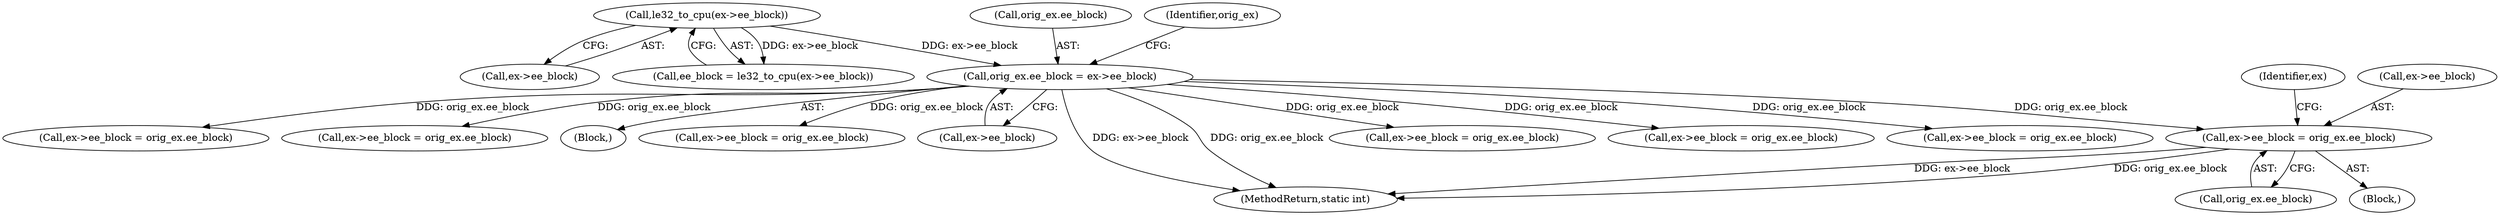 digraph "0_linux_667eff35a1f56fa74ce98a0c7c29a40adc1ba4e3@pointer" {
"1000408" [label="(Call,ex->ee_block = orig_ex.ee_block)"];
"1000269" [label="(Call,orig_ex.ee_block = ex->ee_block)"];
"1000239" [label="(Call,le32_to_cpu(ex->ee_block))"];
"1000407" [label="(Block,)"];
"1000977" [label="(Call,ex->ee_block = orig_ex.ee_block)"];
"1000237" [label="(Call,ee_block = le32_to_cpu(ex->ee_block))"];
"1000270" [label="(Call,orig_ex.ee_block)"];
"1000417" [label="(Identifier,ex)"];
"1000408" [label="(Call,ex->ee_block = orig_ex.ee_block)"];
"1000412" [label="(Call,orig_ex.ee_block)"];
"1000273" [label="(Call,ex->ee_block)"];
"1000634" [label="(Call,ex->ee_block = orig_ex.ee_block)"];
"1000771" [label="(Call,ex->ee_block = orig_ex.ee_block)"];
"1000269" [label="(Call,orig_ex.ee_block = ex->ee_block)"];
"1000409" [label="(Call,ex->ee_block)"];
"1000239" [label="(Call,le32_to_cpu(ex->ee_block))"];
"1000136" [label="(Block,)"];
"1000323" [label="(Call,ex->ee_block = orig_ex.ee_block)"];
"1001006" [label="(MethodReturn,static int)"];
"1000480" [label="(Call,ex->ee_block = orig_ex.ee_block)"];
"1000240" [label="(Call,ex->ee_block)"];
"1000278" [label="(Identifier,orig_ex)"];
"1000936" [label="(Call,ex->ee_block = orig_ex.ee_block)"];
"1000408" -> "1000407"  [label="AST: "];
"1000408" -> "1000412"  [label="CFG: "];
"1000409" -> "1000408"  [label="AST: "];
"1000412" -> "1000408"  [label="AST: "];
"1000417" -> "1000408"  [label="CFG: "];
"1000408" -> "1001006"  [label="DDG: ex->ee_block"];
"1000408" -> "1001006"  [label="DDG: orig_ex.ee_block"];
"1000269" -> "1000408"  [label="DDG: orig_ex.ee_block"];
"1000269" -> "1000136"  [label="AST: "];
"1000269" -> "1000273"  [label="CFG: "];
"1000270" -> "1000269"  [label="AST: "];
"1000273" -> "1000269"  [label="AST: "];
"1000278" -> "1000269"  [label="CFG: "];
"1000269" -> "1001006"  [label="DDG: ex->ee_block"];
"1000269" -> "1001006"  [label="DDG: orig_ex.ee_block"];
"1000239" -> "1000269"  [label="DDG: ex->ee_block"];
"1000269" -> "1000323"  [label="DDG: orig_ex.ee_block"];
"1000269" -> "1000480"  [label="DDG: orig_ex.ee_block"];
"1000269" -> "1000634"  [label="DDG: orig_ex.ee_block"];
"1000269" -> "1000771"  [label="DDG: orig_ex.ee_block"];
"1000269" -> "1000936"  [label="DDG: orig_ex.ee_block"];
"1000269" -> "1000977"  [label="DDG: orig_ex.ee_block"];
"1000239" -> "1000237"  [label="AST: "];
"1000239" -> "1000240"  [label="CFG: "];
"1000240" -> "1000239"  [label="AST: "];
"1000237" -> "1000239"  [label="CFG: "];
"1000239" -> "1000237"  [label="DDG: ex->ee_block"];
}
